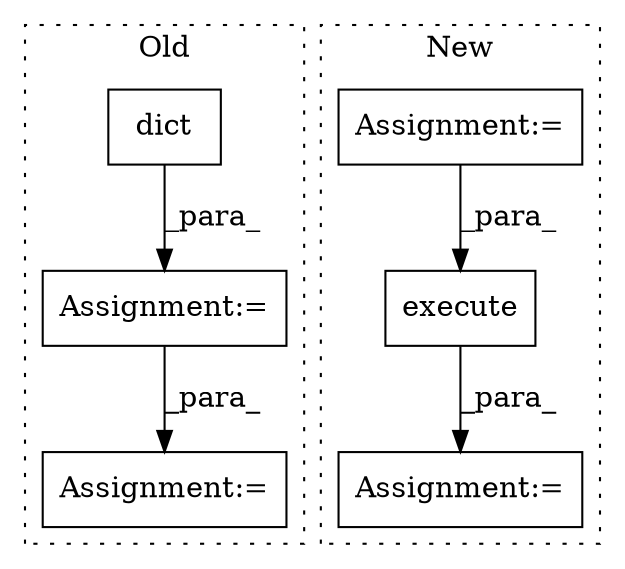 digraph G {
subgraph cluster0 {
1 [label="dict" a="32" s="1977" l="6" shape="box"];
4 [label="Assignment:=" a="7" s="1958" l="1" shape="box"];
5 [label="Assignment:=" a="7" s="2033" l="1" shape="box"];
label = "Old";
style="dotted";
}
subgraph cluster1 {
2 [label="execute" a="32" s="2183,2201" l="8,1" shape="box"];
3 [label="Assignment:=" a="7" s="2176" l="2" shape="box"];
6 [label="Assignment:=" a="7" s="2104" l="1" shape="box"];
label = "New";
style="dotted";
}
1 -> 4 [label="_para_"];
2 -> 3 [label="_para_"];
4 -> 5 [label="_para_"];
6 -> 2 [label="_para_"];
}